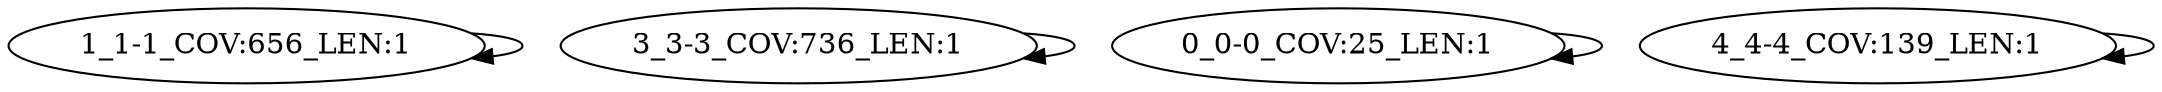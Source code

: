digraph G {
    "1_1-1_COV:656_LEN:1" -> "1_1-1_COV:656_LEN:1";
    "3_3-3_COV:736_LEN:1" -> "3_3-3_COV:736_LEN:1";
    "0_0-0_COV:25_LEN:1" -> "0_0-0_COV:25_LEN:1";
    "4_4-4_COV:139_LEN:1" -> "4_4-4_COV:139_LEN:1";
}
